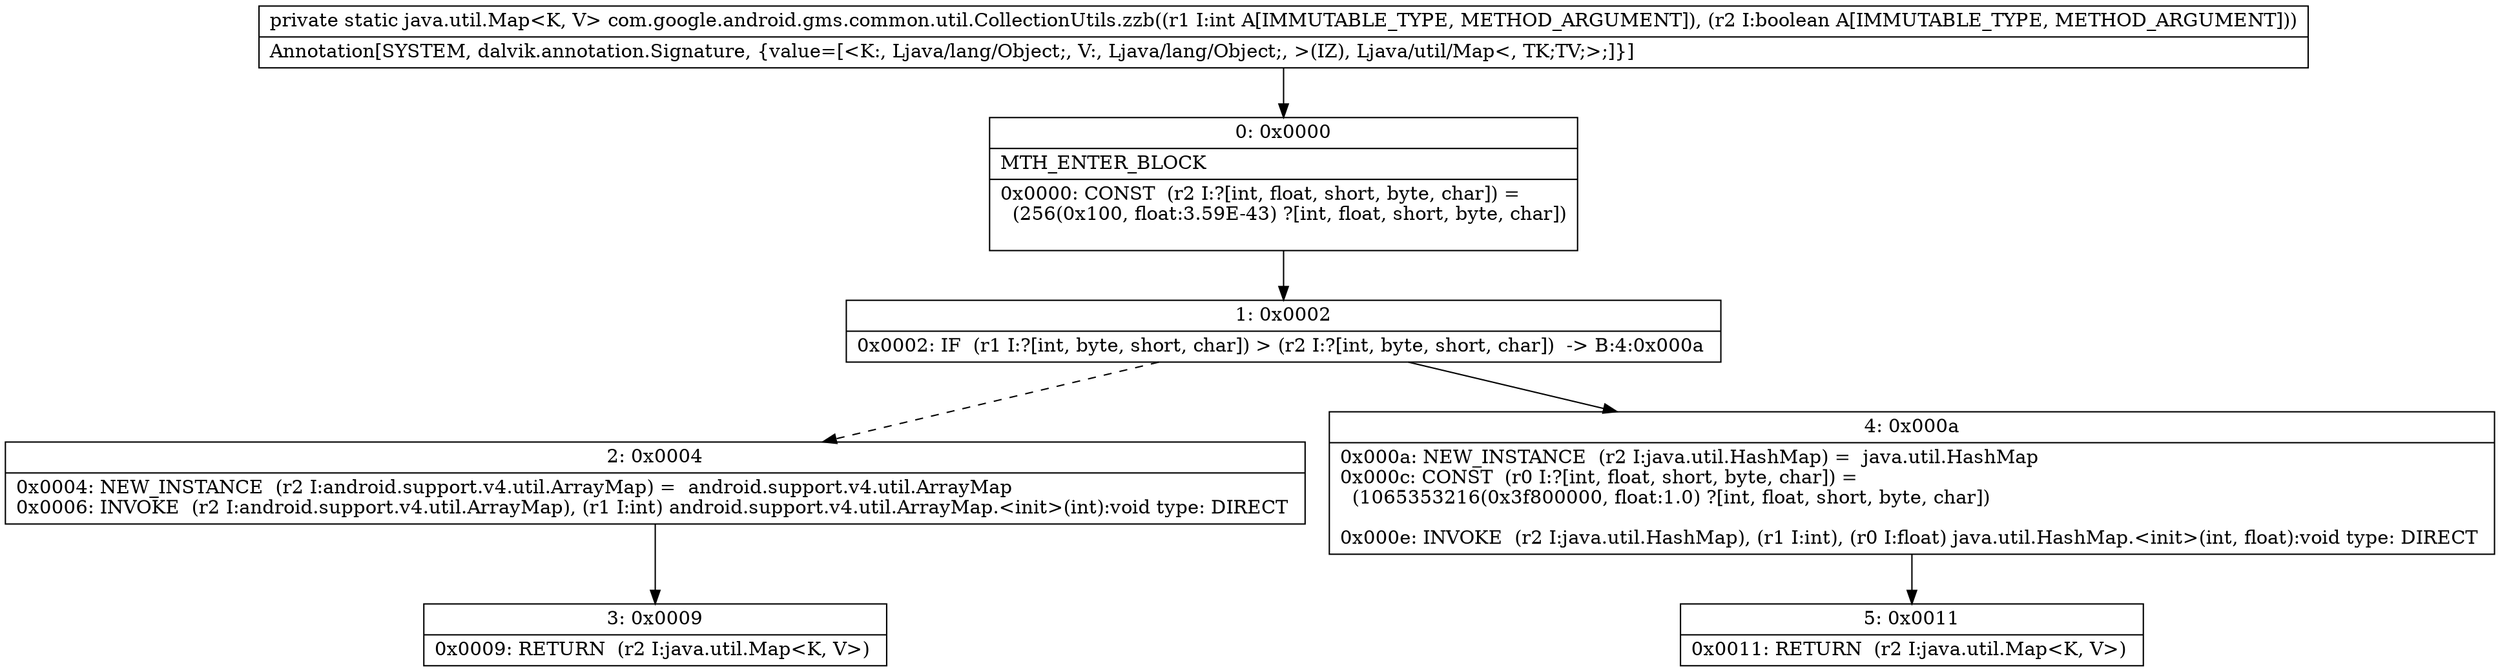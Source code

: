 digraph "CFG forcom.google.android.gms.common.util.CollectionUtils.zzb(IZ)Ljava\/util\/Map;" {
Node_0 [shape=record,label="{0\:\ 0x0000|MTH_ENTER_BLOCK\l|0x0000: CONST  (r2 I:?[int, float, short, byte, char]) = \l  (256(0x100, float:3.59E\-43) ?[int, float, short, byte, char])\l \l}"];
Node_1 [shape=record,label="{1\:\ 0x0002|0x0002: IF  (r1 I:?[int, byte, short, char]) \> (r2 I:?[int, byte, short, char])  \-\> B:4:0x000a \l}"];
Node_2 [shape=record,label="{2\:\ 0x0004|0x0004: NEW_INSTANCE  (r2 I:android.support.v4.util.ArrayMap) =  android.support.v4.util.ArrayMap \l0x0006: INVOKE  (r2 I:android.support.v4.util.ArrayMap), (r1 I:int) android.support.v4.util.ArrayMap.\<init\>(int):void type: DIRECT \l}"];
Node_3 [shape=record,label="{3\:\ 0x0009|0x0009: RETURN  (r2 I:java.util.Map\<K, V\>) \l}"];
Node_4 [shape=record,label="{4\:\ 0x000a|0x000a: NEW_INSTANCE  (r2 I:java.util.HashMap) =  java.util.HashMap \l0x000c: CONST  (r0 I:?[int, float, short, byte, char]) = \l  (1065353216(0x3f800000, float:1.0) ?[int, float, short, byte, char])\l \l0x000e: INVOKE  (r2 I:java.util.HashMap), (r1 I:int), (r0 I:float) java.util.HashMap.\<init\>(int, float):void type: DIRECT \l}"];
Node_5 [shape=record,label="{5\:\ 0x0011|0x0011: RETURN  (r2 I:java.util.Map\<K, V\>) \l}"];
MethodNode[shape=record,label="{private static java.util.Map\<K, V\> com.google.android.gms.common.util.CollectionUtils.zzb((r1 I:int A[IMMUTABLE_TYPE, METHOD_ARGUMENT]), (r2 I:boolean A[IMMUTABLE_TYPE, METHOD_ARGUMENT]))  | Annotation[SYSTEM, dalvik.annotation.Signature, \{value=[\<K:, Ljava\/lang\/Object;, V:, Ljava\/lang\/Object;, \>(IZ), Ljava\/util\/Map\<, TK;TV;\>;]\}]\l}"];
MethodNode -> Node_0;
Node_0 -> Node_1;
Node_1 -> Node_2[style=dashed];
Node_1 -> Node_4;
Node_2 -> Node_3;
Node_4 -> Node_5;
}

